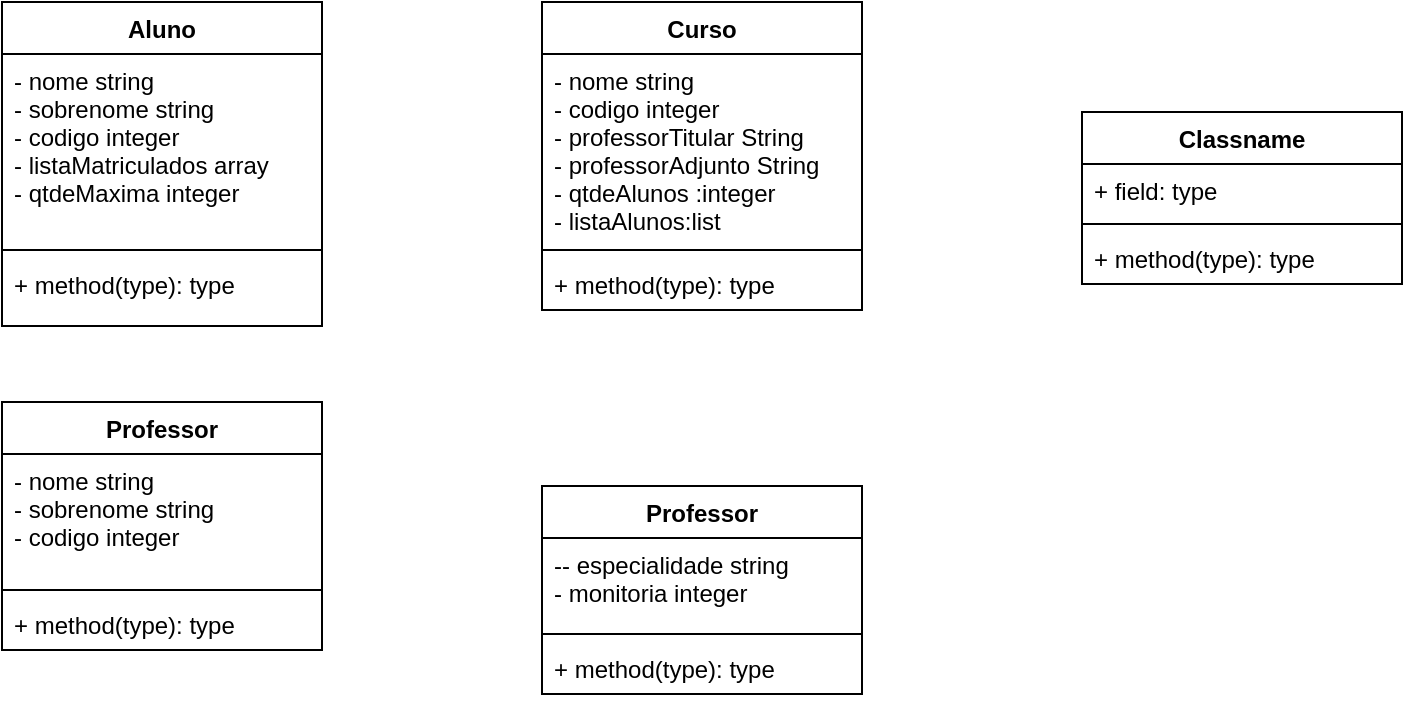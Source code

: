 <mxfile version="10.6.5" type="github"><diagram id="1FH9GtpWtYCaIgUttQUs" name="Page-1"><mxGraphModel dx="840" dy="409" grid="1" gridSize="10" guides="1" tooltips="1" connect="1" arrows="1" fold="1" page="1" pageScale="1" pageWidth="827" pageHeight="1169" math="0" shadow="0"><root><mxCell id="0"/><mxCell id="1" parent="0"/><mxCell id="KH0qibdS_qOOqPEgizHS-1" value="Aluno" style="swimlane;fontStyle=1;align=center;verticalAlign=top;childLayout=stackLayout;horizontal=1;startSize=26;horizontalStack=0;resizeParent=1;resizeParentMax=0;resizeLast=0;collapsible=1;marginBottom=0;" vertex="1" parent="1"><mxGeometry x="20" y="30" width="160" height="162" as="geometry"/></mxCell><mxCell id="KH0qibdS_qOOqPEgizHS-2" value="- nome string&#xA;- sobrenome string&#xA;- codigo integer&#xA;- listaMatriculados array&#xA;- qtdeMaxima integer&#xA;&#xA;&#xA;&#xA;" style="text;strokeColor=none;fillColor=none;align=left;verticalAlign=top;spacingLeft=4;spacingRight=4;overflow=hidden;rotatable=0;points=[[0,0.5],[1,0.5]];portConstraint=eastwest;" vertex="1" parent="KH0qibdS_qOOqPEgizHS-1"><mxGeometry y="26" width="160" height="94" as="geometry"/></mxCell><mxCell id="KH0qibdS_qOOqPEgizHS-3" value="" style="line;strokeWidth=1;fillColor=none;align=left;verticalAlign=middle;spacingTop=-1;spacingLeft=3;spacingRight=3;rotatable=0;labelPosition=right;points=[];portConstraint=eastwest;" vertex="1" parent="KH0qibdS_qOOqPEgizHS-1"><mxGeometry y="120" width="160" height="8" as="geometry"/></mxCell><mxCell id="KH0qibdS_qOOqPEgizHS-4" value="+ method(type): type" style="text;strokeColor=none;fillColor=none;align=left;verticalAlign=top;spacingLeft=4;spacingRight=4;overflow=hidden;rotatable=0;points=[[0,0.5],[1,0.5]];portConstraint=eastwest;" vertex="1" parent="KH0qibdS_qOOqPEgizHS-1"><mxGeometry y="128" width="160" height="34" as="geometry"/></mxCell><mxCell id="KH0qibdS_qOOqPEgizHS-5" value="Curso" style="swimlane;fontStyle=1;align=center;verticalAlign=top;childLayout=stackLayout;horizontal=1;startSize=26;horizontalStack=0;resizeParent=1;resizeParentMax=0;resizeLast=0;collapsible=1;marginBottom=0;" vertex="1" parent="1"><mxGeometry x="290" y="30" width="160" height="154" as="geometry"/></mxCell><mxCell id="KH0qibdS_qOOqPEgizHS-6" value="- nome string&#xA;- codigo integer&#xA;- professorTitular String&#xA;- professorAdjunto String&#xA;- qtdeAlunos :integer&#xA;- listaAlunos:list&#xA;&#xA;&#xA;" style="text;strokeColor=none;fillColor=none;align=left;verticalAlign=top;spacingLeft=4;spacingRight=4;overflow=hidden;rotatable=0;points=[[0,0.5],[1,0.5]];portConstraint=eastwest;" vertex="1" parent="KH0qibdS_qOOqPEgizHS-5"><mxGeometry y="26" width="160" height="94" as="geometry"/></mxCell><mxCell id="KH0qibdS_qOOqPEgizHS-7" value="" style="line;strokeWidth=1;fillColor=none;align=left;verticalAlign=middle;spacingTop=-1;spacingLeft=3;spacingRight=3;rotatable=0;labelPosition=right;points=[];portConstraint=eastwest;" vertex="1" parent="KH0qibdS_qOOqPEgizHS-5"><mxGeometry y="120" width="160" height="8" as="geometry"/></mxCell><mxCell id="KH0qibdS_qOOqPEgizHS-8" value="+ method(type): type" style="text;strokeColor=none;fillColor=none;align=left;verticalAlign=top;spacingLeft=4;spacingRight=4;overflow=hidden;rotatable=0;points=[[0,0.5],[1,0.5]];portConstraint=eastwest;" vertex="1" parent="KH0qibdS_qOOqPEgizHS-5"><mxGeometry y="128" width="160" height="26" as="geometry"/></mxCell><mxCell id="KH0qibdS_qOOqPEgizHS-9" value="Professor" style="swimlane;fontStyle=1;align=center;verticalAlign=top;childLayout=stackLayout;horizontal=1;startSize=26;horizontalStack=0;resizeParent=1;resizeParentMax=0;resizeLast=0;collapsible=1;marginBottom=0;" vertex="1" parent="1"><mxGeometry x="20" y="230" width="160" height="124" as="geometry"/></mxCell><mxCell id="KH0qibdS_qOOqPEgizHS-10" value="- nome string&#xA;- sobrenome string&#xA;- codigo integer&#xA;&#xA;&#xA;" style="text;strokeColor=none;fillColor=none;align=left;verticalAlign=top;spacingLeft=4;spacingRight=4;overflow=hidden;rotatable=0;points=[[0,0.5],[1,0.5]];portConstraint=eastwest;" vertex="1" parent="KH0qibdS_qOOqPEgizHS-9"><mxGeometry y="26" width="160" height="64" as="geometry"/></mxCell><mxCell id="KH0qibdS_qOOqPEgizHS-11" value="" style="line;strokeWidth=1;fillColor=none;align=left;verticalAlign=middle;spacingTop=-1;spacingLeft=3;spacingRight=3;rotatable=0;labelPosition=right;points=[];portConstraint=eastwest;" vertex="1" parent="KH0qibdS_qOOqPEgizHS-9"><mxGeometry y="90" width="160" height="8" as="geometry"/></mxCell><mxCell id="KH0qibdS_qOOqPEgizHS-12" value="+ method(type): type" style="text;strokeColor=none;fillColor=none;align=left;verticalAlign=top;spacingLeft=4;spacingRight=4;overflow=hidden;rotatable=0;points=[[0,0.5],[1,0.5]];portConstraint=eastwest;" vertex="1" parent="KH0qibdS_qOOqPEgizHS-9"><mxGeometry y="98" width="160" height="26" as="geometry"/></mxCell><mxCell id="KH0qibdS_qOOqPEgizHS-13" value="Professor" style="swimlane;fontStyle=1;align=center;verticalAlign=top;childLayout=stackLayout;horizontal=1;startSize=26;horizontalStack=0;resizeParent=1;resizeParentMax=0;resizeLast=0;collapsible=1;marginBottom=0;" vertex="1" parent="1"><mxGeometry x="290" y="272" width="160" height="104" as="geometry"/></mxCell><mxCell id="KH0qibdS_qOOqPEgizHS-14" value="-- especialidade string&#xA;- monitoria integer&#xA;&#xA;" style="text;strokeColor=none;fillColor=none;align=left;verticalAlign=top;spacingLeft=4;spacingRight=4;overflow=hidden;rotatable=0;points=[[0,0.5],[1,0.5]];portConstraint=eastwest;" vertex="1" parent="KH0qibdS_qOOqPEgizHS-13"><mxGeometry y="26" width="160" height="44" as="geometry"/></mxCell><mxCell id="KH0qibdS_qOOqPEgizHS-15" value="" style="line;strokeWidth=1;fillColor=none;align=left;verticalAlign=middle;spacingTop=-1;spacingLeft=3;spacingRight=3;rotatable=0;labelPosition=right;points=[];portConstraint=eastwest;" vertex="1" parent="KH0qibdS_qOOqPEgizHS-13"><mxGeometry y="70" width="160" height="8" as="geometry"/></mxCell><mxCell id="KH0qibdS_qOOqPEgizHS-16" value="+ method(type): type" style="text;strokeColor=none;fillColor=none;align=left;verticalAlign=top;spacingLeft=4;spacingRight=4;overflow=hidden;rotatable=0;points=[[0,0.5],[1,0.5]];portConstraint=eastwest;" vertex="1" parent="KH0qibdS_qOOqPEgizHS-13"><mxGeometry y="78" width="160" height="26" as="geometry"/></mxCell><mxCell id="KH0qibdS_qOOqPEgizHS-17" value="Classname" style="swimlane;fontStyle=1;align=center;verticalAlign=top;childLayout=stackLayout;horizontal=1;startSize=26;horizontalStack=0;resizeParent=1;resizeParentMax=0;resizeLast=0;collapsible=1;marginBottom=0;" vertex="1" parent="1"><mxGeometry x="560" y="85" width="160" height="86" as="geometry"/></mxCell><mxCell id="KH0qibdS_qOOqPEgizHS-18" value="+ field: type" style="text;strokeColor=none;fillColor=none;align=left;verticalAlign=top;spacingLeft=4;spacingRight=4;overflow=hidden;rotatable=0;points=[[0,0.5],[1,0.5]];portConstraint=eastwest;" vertex="1" parent="KH0qibdS_qOOqPEgizHS-17"><mxGeometry y="26" width="160" height="26" as="geometry"/></mxCell><mxCell id="KH0qibdS_qOOqPEgizHS-19" value="" style="line;strokeWidth=1;fillColor=none;align=left;verticalAlign=middle;spacingTop=-1;spacingLeft=3;spacingRight=3;rotatable=0;labelPosition=right;points=[];portConstraint=eastwest;" vertex="1" parent="KH0qibdS_qOOqPEgizHS-17"><mxGeometry y="52" width="160" height="8" as="geometry"/></mxCell><mxCell id="KH0qibdS_qOOqPEgizHS-20" value="+ method(type): type" style="text;strokeColor=none;fillColor=none;align=left;verticalAlign=top;spacingLeft=4;spacingRight=4;overflow=hidden;rotatable=0;points=[[0,0.5],[1,0.5]];portConstraint=eastwest;" vertex="1" parent="KH0qibdS_qOOqPEgizHS-17"><mxGeometry y="60" width="160" height="26" as="geometry"/></mxCell></root></mxGraphModel></diagram></mxfile>